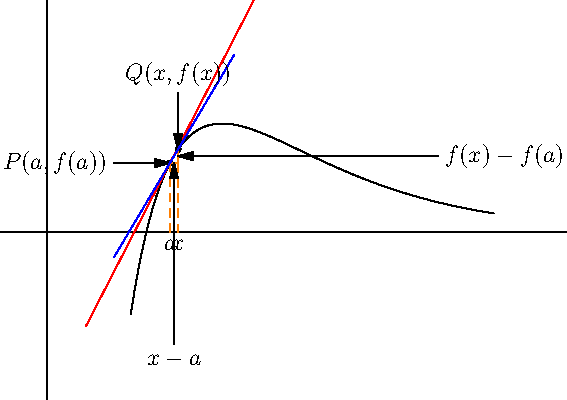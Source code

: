 import graph;
size(0,200);

real dummyA(real x) { return 1.5 ; }
real dummyB(real x) { return -1.5 ; }
//real f(real x) { return (2x-3)/x^2; }
//real f(real x) { return log(x) / x; }
real f(real x) { return 10 * exp(-1.125x) * log(1.125x); }
real df(real x) { return 10 * (-1.125 * exp(-1.125x) * log(1.125x)
 + exp(-1.125 x) * (1/x) ); }

real le = 0.75;
real re = 4;

real fudge = 0.5;

real a = 1.1;
pair P = (a, f(a));
real m = df(a);
real t(real x) { return m*(x-a)+f(a); }

real[] xs = {
  a+0.5(re-0.5-a), 
  a+0.25(re-0.5-a), 
  a+0.125(re-0.5-a), 
  a+0.06125(re-0.5-a), 
  a+0.0306125(re-0.5-a), 
  };

for(int i=0; i<xs.length; ++i){
  currentpicture.erase();
  size (0,200);

  draw(graph(dummyA,le,re),white);
  draw(graph(dummyB,le,re),white);

  draw(graph(f,le,re));

  dot(P);

  draw((a-le,t(a-le))--(a+le,t(a+le)),red);

  draw(Label("$P(a,f(a))$",0),(P+(-0.5,0))--P,Arrow);
  draw((a,0)--P,dashed+orange);
  label("$a$",(a,0),S);

  xaxis();
  yaxis();

  real x1 = xs[i];
  real y1 = f(xs[i]);
  pair Q = (x1,y1);

  dot(Q);
  draw(Label("$Q(x,f(x))$",0),(Q+(0,0.5))--Q,Arrow);
  draw((x1,0)--Q,dashed+orange);
  label("$x$",(x1,0),S);

  draw((a,f(a))--(x1,f(a))--(x1,y1),orange);
  draw(Label("$x-a$",0),((a+x1)/2,-1)--((a+x1)/2,f(a)),Arrow);
  draw(Label("$f(x)-f(a)$",0), (re-fudge,(f(a)+y1)/2)--(x1,(f(a)+y1)/2) ,Arrow);

  real ms = (y1-f(a))/(x1-a);
  real sc(real x) { return ms*(x-x1)+y1; }

  draw(graph(sc,a-fudge,x1+fudge),blue);

  shipout("gr"+(string)i,"eps");
}
